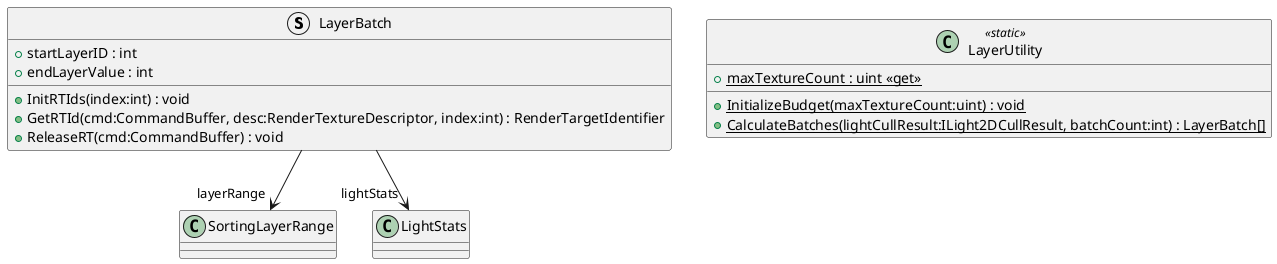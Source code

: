 @startuml
struct LayerBatch {
    + startLayerID : int
    + endLayerValue : int
    + InitRTIds(index:int) : void
    + GetRTId(cmd:CommandBuffer, desc:RenderTextureDescriptor, index:int) : RenderTargetIdentifier
    + ReleaseRT(cmd:CommandBuffer) : void
}
class LayerUtility <<static>> {
    + {static} maxTextureCount : uint <<get>>
    + {static} InitializeBudget(maxTextureCount:uint) : void
    + {static} CalculateBatches(lightCullResult:ILight2DCullResult, batchCount:int) : LayerBatch[]
}
LayerBatch --> "layerRange" SortingLayerRange
LayerBatch --> "lightStats" LightStats
@enduml
